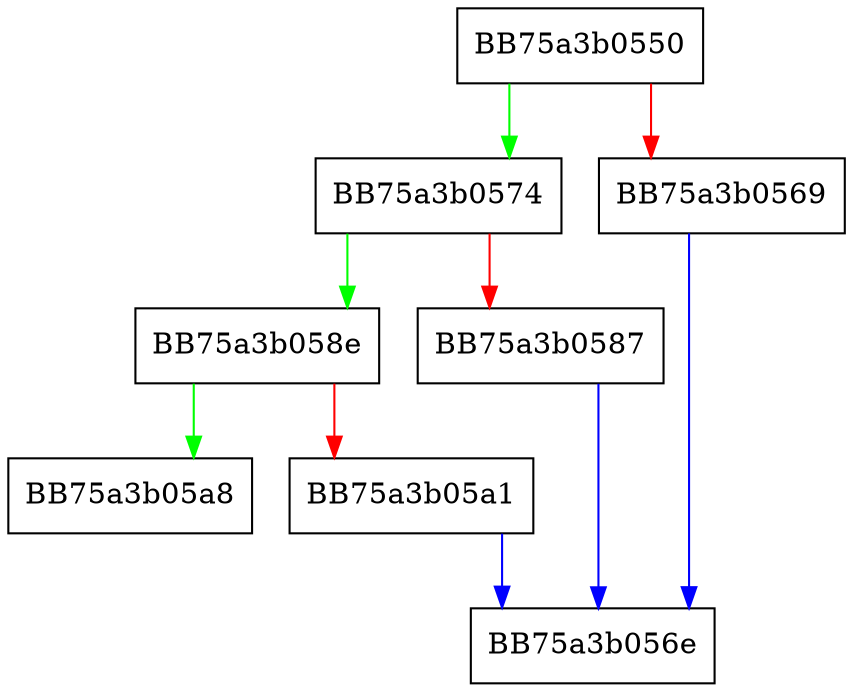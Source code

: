 digraph GetCipherChainingId {
  node [shape="box"];
  graph [splines=ortho];
  BB75a3b0550 -> BB75a3b0574 [color="green"];
  BB75a3b0550 -> BB75a3b0569 [color="red"];
  BB75a3b0569 -> BB75a3b056e [color="blue"];
  BB75a3b0574 -> BB75a3b058e [color="green"];
  BB75a3b0574 -> BB75a3b0587 [color="red"];
  BB75a3b0587 -> BB75a3b056e [color="blue"];
  BB75a3b058e -> BB75a3b05a8 [color="green"];
  BB75a3b058e -> BB75a3b05a1 [color="red"];
  BB75a3b05a1 -> BB75a3b056e [color="blue"];
}